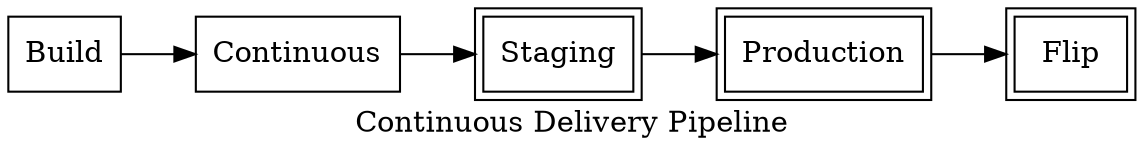 digraph cd_pipeline {
    label = "Continuous Delivery Pipeline";
    rankdir = LR;
    node [shape=box];
    Staging [shape=box, peripheries=2];
    Production [shape=box, peripheries=2];
    Flip [shape=box, peripheries=2];
    Build -> Continuous;
    Continuous -> Staging;
    Staging -> Production;
    Production -> Flip;
}
